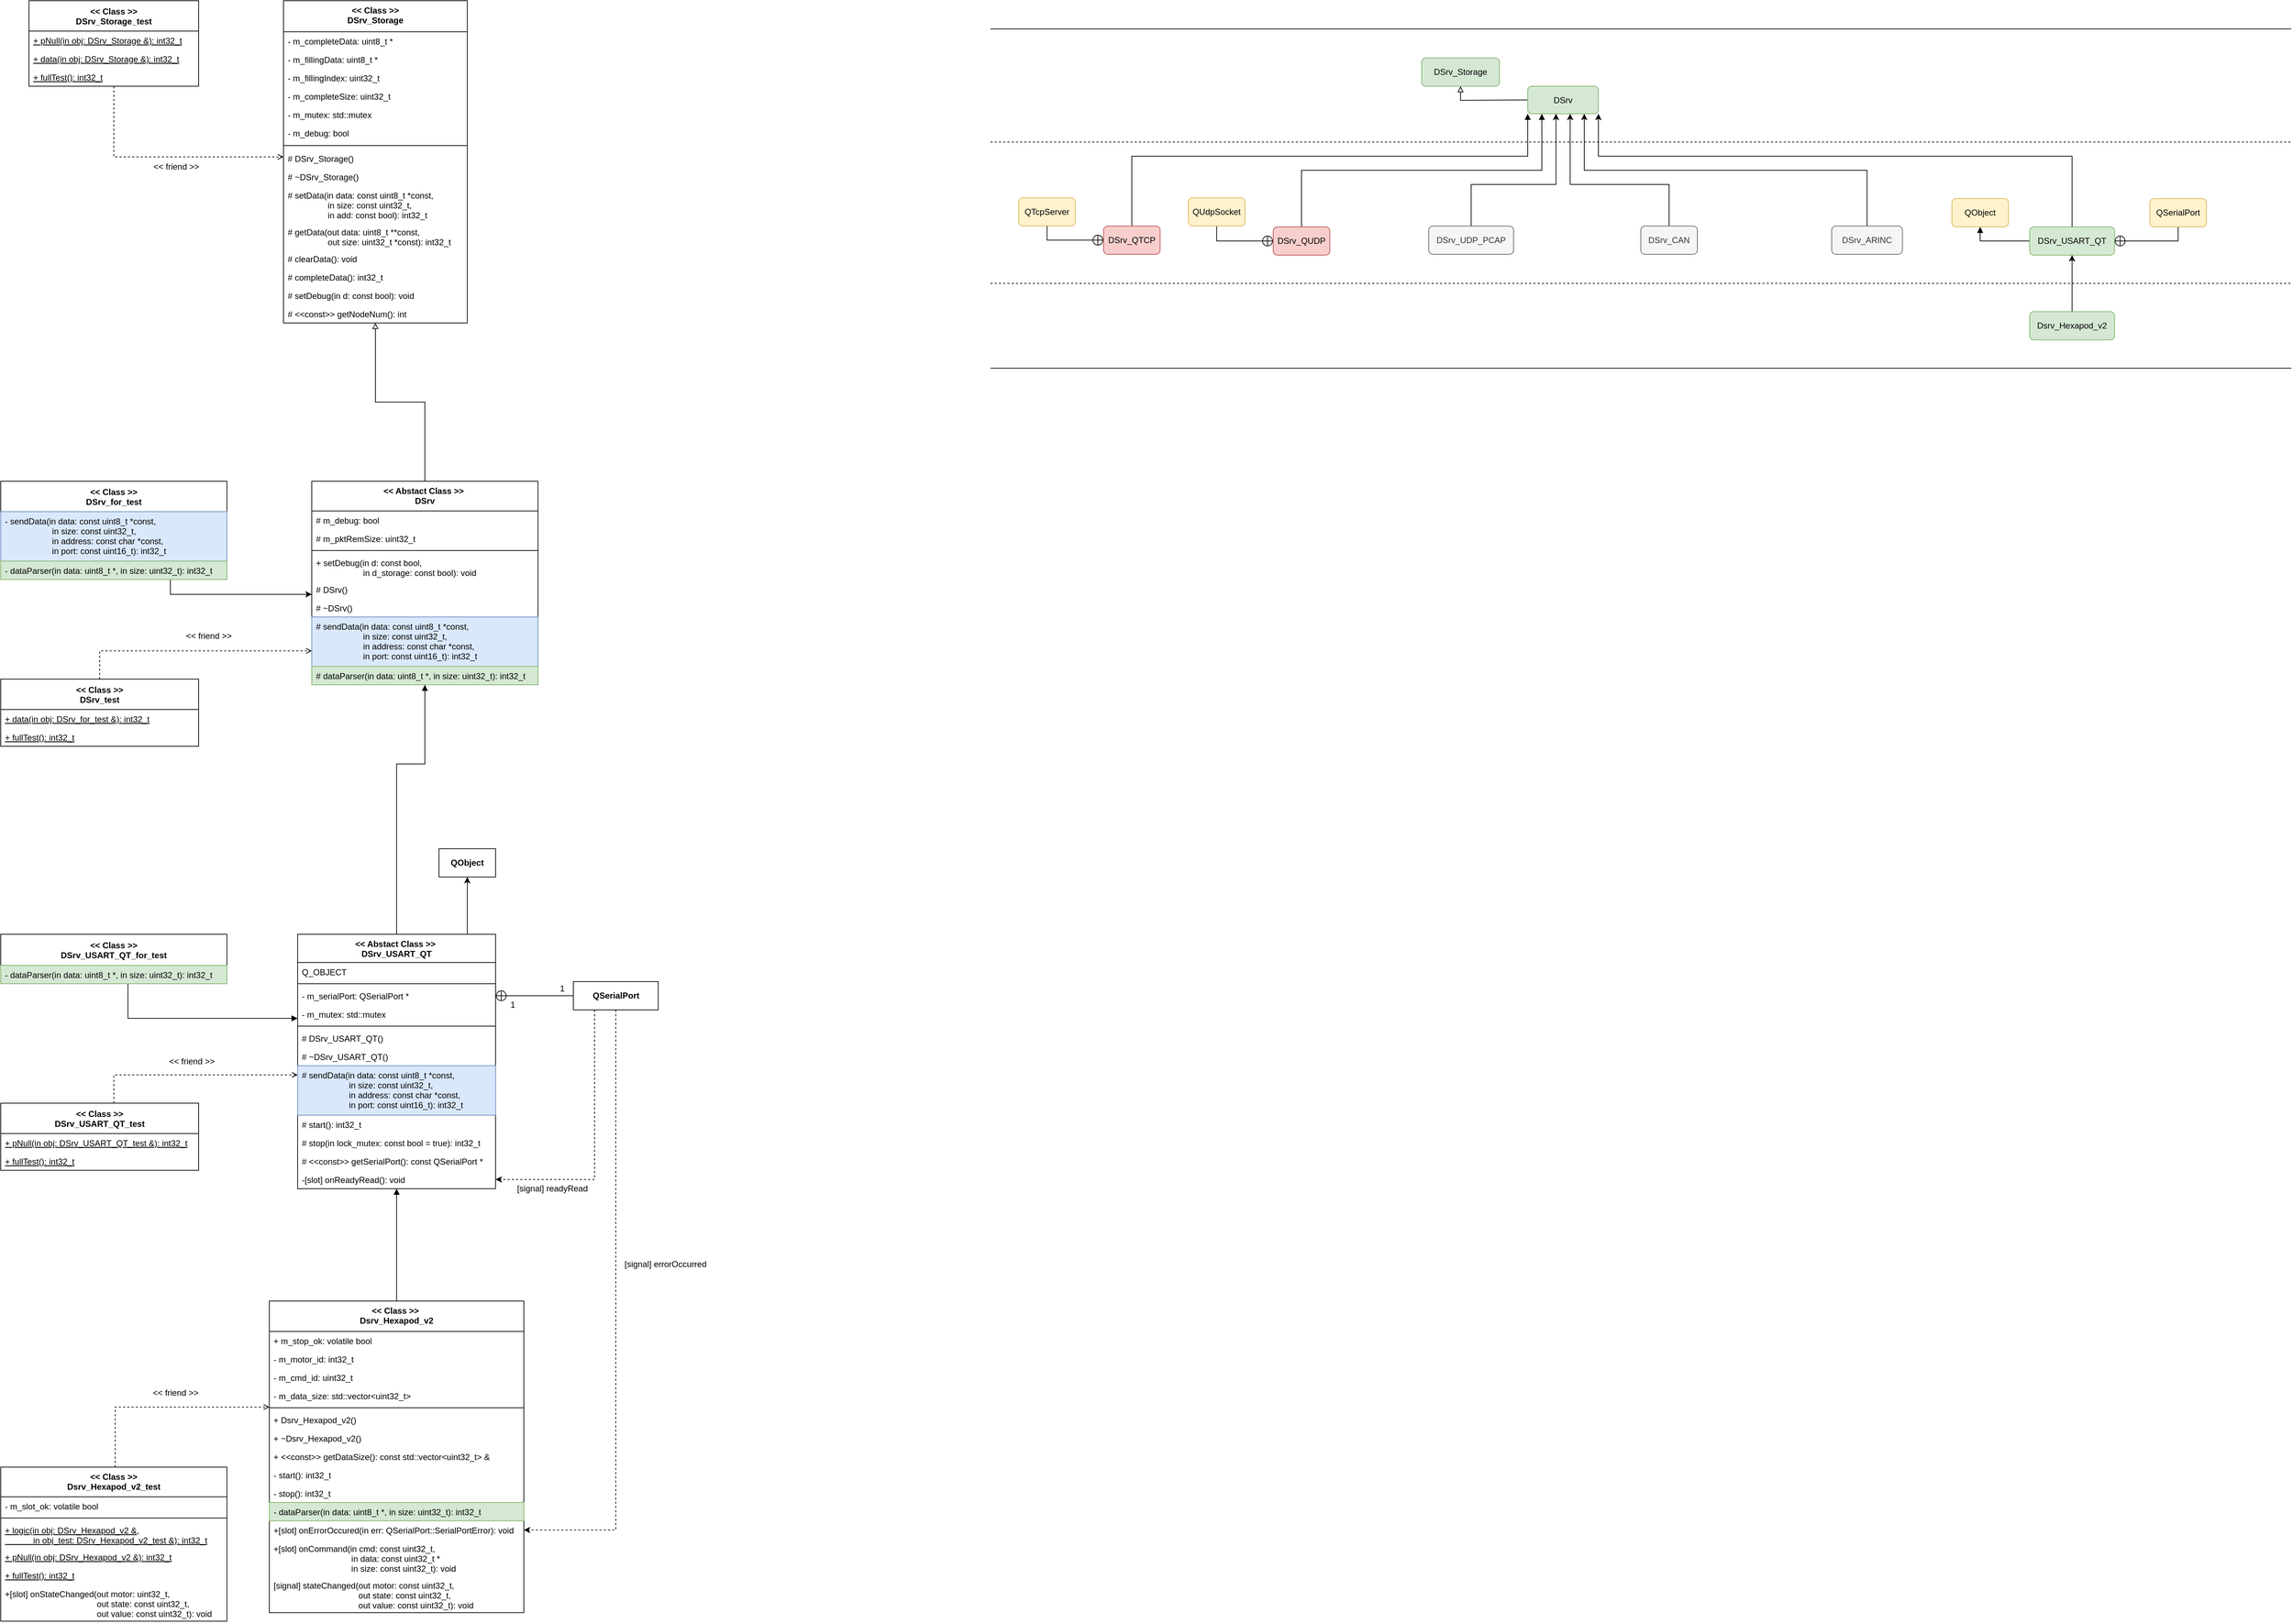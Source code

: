 <mxfile version="12.4.2" type="device" pages="1"><diagram id="C5RBs43oDa-KdzZeNtuy" name="Page-1"><mxGraphModel dx="1422" dy="823" grid="1" gridSize="10" guides="1" tooltips="1" connect="1" arrows="1" fold="1" page="1" pageScale="1" pageWidth="827" pageHeight="1169" math="0" shadow="0"><root><mxCell id="WIyWlLk6GJQsqaUBKTNV-0"/><mxCell id="WIyWlLk6GJQsqaUBKTNV-1" parent="WIyWlLk6GJQsqaUBKTNV-0"/><mxCell id="9mulpmwhjZ5yXZMpMjKx-6" value="&lt;&lt; Class &gt;&gt;&#10;DSrv_Storage" style="swimlane;fontStyle=1;align=center;verticalAlign=top;childLayout=stackLayout;horizontal=1;startSize=44;horizontalStack=0;resizeParent=1;resizeParentMax=0;resizeLast=0;collapsible=1;marginBottom=0;swimlaneFillColor=none;resizeWidth=0;resizeHeight=0;resizable=1;autosize=0;" parent="WIyWlLk6GJQsqaUBKTNV-1" vertex="1"><mxGeometry x="440" y="40" width="260" height="456" as="geometry"><mxRectangle x="450.6" y="40" width="100" height="44" as="alternateBounds"/></mxGeometry></mxCell><mxCell id="9mulpmwhjZ5yXZMpMjKx-11" value="- m_completeData: uint8_t *" style="text;strokeColor=none;fillColor=none;align=left;verticalAlign=top;spacingLeft=4;spacingRight=4;overflow=hidden;rotatable=0;points=[[0,0.5],[1,0.5]];portConstraint=eastwest;" parent="9mulpmwhjZ5yXZMpMjKx-6" vertex="1"><mxGeometry y="44" width="260" height="26" as="geometry"/></mxCell><mxCell id="9mulpmwhjZ5yXZMpMjKx-13" value="- m_fillingData: uint8_t *" style="text;strokeColor=none;fillColor=none;align=left;verticalAlign=top;spacingLeft=4;spacingRight=4;overflow=hidden;rotatable=0;points=[[0,0.5],[1,0.5]];portConstraint=eastwest;" parent="9mulpmwhjZ5yXZMpMjKx-6" vertex="1"><mxGeometry y="70" width="260" height="26" as="geometry"/></mxCell><mxCell id="9mulpmwhjZ5yXZMpMjKx-15" value="- m_fillingIndex: uint32_t" style="text;strokeColor=none;fillColor=none;align=left;verticalAlign=top;spacingLeft=4;spacingRight=4;overflow=hidden;rotatable=0;points=[[0,0.5],[1,0.5]];portConstraint=eastwest;" parent="9mulpmwhjZ5yXZMpMjKx-6" vertex="1"><mxGeometry y="96" width="260" height="26" as="geometry"/></mxCell><mxCell id="9mulpmwhjZ5yXZMpMjKx-14" value="- m_completeSize: uint32_t" style="text;strokeColor=none;fillColor=none;align=left;verticalAlign=top;spacingLeft=4;spacingRight=4;overflow=hidden;rotatable=0;points=[[0,0.5],[1,0.5]];portConstraint=eastwest;" parent="9mulpmwhjZ5yXZMpMjKx-6" vertex="1"><mxGeometry y="122" width="260" height="26" as="geometry"/></mxCell><mxCell id="FW1b_Y1hBO65Kj_sYYjX-6" value="- m_mutex: std::mutex" style="text;strokeColor=none;fillColor=none;align=left;verticalAlign=top;spacingLeft=4;spacingRight=4;overflow=hidden;rotatable=0;points=[[0,0.5],[1,0.5]];portConstraint=eastwest;" parent="9mulpmwhjZ5yXZMpMjKx-6" vertex="1"><mxGeometry y="148" width="260" height="26" as="geometry"/></mxCell><mxCell id="9mulpmwhjZ5yXZMpMjKx-16" value="- m_debug: bool" style="text;strokeColor=none;fillColor=none;align=left;verticalAlign=top;spacingLeft=4;spacingRight=4;overflow=hidden;rotatable=0;points=[[0,0.5],[1,0.5]];portConstraint=eastwest;" parent="9mulpmwhjZ5yXZMpMjKx-6" vertex="1"><mxGeometry y="174" width="260" height="26" as="geometry"/></mxCell><mxCell id="9mulpmwhjZ5yXZMpMjKx-8" value="" style="line;strokeWidth=1;fillColor=none;align=left;verticalAlign=middle;spacingTop=-1;spacingLeft=3;spacingRight=3;rotatable=0;labelPosition=right;points=[];portConstraint=eastwest;" parent="9mulpmwhjZ5yXZMpMjKx-6" vertex="1"><mxGeometry y="200" width="260" height="10" as="geometry"/></mxCell><mxCell id="9mulpmwhjZ5yXZMpMjKx-9" value="# DSrv_Storage()" style="text;strokeColor=none;fillColor=none;align=left;verticalAlign=top;spacingLeft=4;spacingRight=4;overflow=hidden;rotatable=0;points=[[0,0.5],[1,0.5]];portConstraint=eastwest;" parent="9mulpmwhjZ5yXZMpMjKx-6" vertex="1"><mxGeometry y="210" width="260" height="26" as="geometry"/></mxCell><mxCell id="L19-GDyIxOwkNnPZP10F-5" value="# ~DSrv_Storage()" style="text;strokeColor=none;fillColor=none;align=left;verticalAlign=top;spacingLeft=4;spacingRight=4;overflow=hidden;rotatable=0;points=[[0,0.5],[1,0.5]];portConstraint=eastwest;" parent="9mulpmwhjZ5yXZMpMjKx-6" vertex="1"><mxGeometry y="236" width="260" height="26" as="geometry"/></mxCell><mxCell id="L19-GDyIxOwkNnPZP10F-2" value="# setData(in data: const uint8_t *const, &#10;                 in size: const uint32_t, &#10;                 in add: const bool): int32_t" style="text;strokeColor=none;fillColor=none;align=left;verticalAlign=top;spacingLeft=4;spacingRight=4;overflow=hidden;rotatable=0;points=[[0,0.5],[1,0.5]];portConstraint=eastwest;" parent="9mulpmwhjZ5yXZMpMjKx-6" vertex="1"><mxGeometry y="262" width="260" height="52" as="geometry"/></mxCell><mxCell id="L19-GDyIxOwkNnPZP10F-3" value="# getData(out data: uint8_t **const, &#10;                 out size: uint32_t *const): int32_t" style="text;strokeColor=none;fillColor=none;align=left;verticalAlign=top;spacingLeft=4;spacingRight=4;overflow=hidden;rotatable=0;points=[[0,0.5],[1,0.5]];portConstraint=eastwest;" parent="9mulpmwhjZ5yXZMpMjKx-6" vertex="1"><mxGeometry y="314" width="260" height="38" as="geometry"/></mxCell><mxCell id="L19-GDyIxOwkNnPZP10F-6" value="# clearData(): void" style="text;strokeColor=none;fillColor=none;align=left;verticalAlign=top;spacingLeft=4;spacingRight=4;overflow=hidden;rotatable=0;points=[[0,0.5],[1,0.5]];portConstraint=eastwest;" parent="9mulpmwhjZ5yXZMpMjKx-6" vertex="1"><mxGeometry y="352" width="260" height="26" as="geometry"/></mxCell><mxCell id="GIZSucKyo0F5AqeZb2FY-0" value="# completeData(): int32_t" style="text;strokeColor=none;fillColor=none;align=left;verticalAlign=top;spacingLeft=4;spacingRight=4;overflow=hidden;rotatable=0;points=[[0,0.5],[1,0.5]];portConstraint=eastwest;" parent="9mulpmwhjZ5yXZMpMjKx-6" vertex="1"><mxGeometry y="378" width="260" height="26" as="geometry"/></mxCell><mxCell id="L19-GDyIxOwkNnPZP10F-7" value="# setDebug(in d: const bool): void" style="text;strokeColor=none;fillColor=none;align=left;verticalAlign=top;spacingLeft=4;spacingRight=4;overflow=hidden;rotatable=0;points=[[0,0.5],[1,0.5]];portConstraint=eastwest;" parent="9mulpmwhjZ5yXZMpMjKx-6" vertex="1"><mxGeometry y="404" width="260" height="26" as="geometry"/></mxCell><mxCell id="L19-GDyIxOwkNnPZP10F-8" value="# &lt;&lt;const&gt;&gt; getNodeNum(): int" style="text;strokeColor=none;fillColor=none;align=left;verticalAlign=top;spacingLeft=4;spacingRight=4;overflow=hidden;rotatable=0;points=[[0,0.5],[1,0.5]];portConstraint=eastwest;" parent="9mulpmwhjZ5yXZMpMjKx-6" vertex="1"><mxGeometry y="430" width="260" height="26" as="geometry"/></mxCell><mxCell id="c9QaDU2TM3DkXcZH8U-O-0" style="edgeStyle=orthogonalEdgeStyle;rounded=0;orthogonalLoop=1;jettySize=auto;html=1;endArrow=block;endFill=0;" parent="WIyWlLk6GJQsqaUBKTNV-1" source="L19-GDyIxOwkNnPZP10F-19" target="9mulpmwhjZ5yXZMpMjKx-6" edge="1"><mxGeometry relative="1" as="geometry"/></mxCell><mxCell id="L19-GDyIxOwkNnPZP10F-19" value="&lt;&lt; Abstact Class &gt;&gt; &#10;DSrv" style="swimlane;fontStyle=1;align=center;verticalAlign=top;childLayout=stackLayout;horizontal=1;startSize=42;horizontalStack=0;resizeParent=1;resizeParentMax=0;resizeLast=0;collapsible=1;marginBottom=0;" parent="WIyWlLk6GJQsqaUBKTNV-1" vertex="1"><mxGeometry x="480" y="720" width="320" height="288" as="geometry"><mxRectangle x="350" y="720" width="160" height="42" as="alternateBounds"/></mxGeometry></mxCell><mxCell id="L19-GDyIxOwkNnPZP10F-23" value="# m_debug: bool" style="text;strokeColor=none;fillColor=none;align=left;verticalAlign=top;spacingLeft=4;spacingRight=4;overflow=hidden;rotatable=0;points=[[0,0.5],[1,0.5]];portConstraint=eastwest;" parent="L19-GDyIxOwkNnPZP10F-19" vertex="1"><mxGeometry y="42" width="320" height="26" as="geometry"/></mxCell><mxCell id="L19-GDyIxOwkNnPZP10F-20" value="# m_pktRemSize: uint32_t" style="text;strokeColor=none;fillColor=none;align=left;verticalAlign=top;spacingLeft=4;spacingRight=4;overflow=hidden;rotatable=0;points=[[0,0.5],[1,0.5]];portConstraint=eastwest;" parent="L19-GDyIxOwkNnPZP10F-19" vertex="1"><mxGeometry y="68" width="320" height="26" as="geometry"/></mxCell><mxCell id="L19-GDyIxOwkNnPZP10F-21" value="" style="line;strokeWidth=1;fillColor=none;align=left;verticalAlign=middle;spacingTop=-1;spacingLeft=3;spacingRight=3;rotatable=0;labelPosition=right;points=[];portConstraint=eastwest;" parent="L19-GDyIxOwkNnPZP10F-19" vertex="1"><mxGeometry y="94" width="320" height="8" as="geometry"/></mxCell><mxCell id="L19-GDyIxOwkNnPZP10F-36" value="+ setDebug(in d: const bool, &#10;                    in d_storage: const bool): void" style="text;strokeColor=none;fillColor=none;align=left;verticalAlign=top;spacingLeft=4;spacingRight=4;overflow=hidden;rotatable=0;points=[[0,0.5],[1,0.5]];portConstraint=eastwest;fontStyle=0" parent="L19-GDyIxOwkNnPZP10F-19" vertex="1"><mxGeometry y="102" width="320" height="38" as="geometry"/></mxCell><mxCell id="L19-GDyIxOwkNnPZP10F-22" value="# DSrv()" style="text;strokeColor=none;fillColor=none;align=left;verticalAlign=top;spacingLeft=4;spacingRight=4;overflow=hidden;rotatable=0;points=[[0,0.5],[1,0.5]];portConstraint=eastwest;" parent="L19-GDyIxOwkNnPZP10F-19" vertex="1"><mxGeometry y="140" width="320" height="26" as="geometry"/></mxCell><mxCell id="L19-GDyIxOwkNnPZP10F-25" value="# ~DSrv()" style="text;strokeColor=none;fillColor=none;align=left;verticalAlign=top;spacingLeft=4;spacingRight=4;overflow=hidden;rotatable=0;points=[[0,0.5],[1,0.5]];portConstraint=eastwest;" parent="L19-GDyIxOwkNnPZP10F-19" vertex="1"><mxGeometry y="166" width="320" height="26" as="geometry"/></mxCell><mxCell id="L19-GDyIxOwkNnPZP10F-28" value="# sendData(in data: const uint8_t *const, &#10;                    in size: const uint32_t, &#10;                    in address: const char *const, &#10;                    in port: const uint16_t): int32_t" style="text;align=left;verticalAlign=top;spacingLeft=4;spacingRight=4;overflow=hidden;rotatable=0;points=[[0,0.5],[1,0.5]];portConstraint=eastwest;fillColor=#dae8fc;strokeColor=#6c8ebf;" parent="L19-GDyIxOwkNnPZP10F-19" vertex="1"><mxGeometry y="192" width="320" height="70" as="geometry"/></mxCell><mxCell id="L19-GDyIxOwkNnPZP10F-39" value="# dataParser(in data: uint8_t *, in size: uint32_t): int32_t" style="text;strokeColor=#82b366;fillColor=#d5e8d4;align=left;verticalAlign=top;spacingLeft=4;spacingRight=4;overflow=hidden;rotatable=0;points=[[0,0.5],[1,0.5]];portConstraint=eastwest;fontStyle=0" parent="L19-GDyIxOwkNnPZP10F-19" vertex="1"><mxGeometry y="262" width="320" height="26" as="geometry"/></mxCell><mxCell id="Vox3SvV2s3lNWLgM-u3Y-17" style="edgeStyle=orthogonalEdgeStyle;rounded=0;orthogonalLoop=1;jettySize=auto;html=1;entryX=0.5;entryY=1;entryDx=0;entryDy=0;startArrow=none;startFill=0;endArrow=block;endFill=0;" parent="WIyWlLk6GJQsqaUBKTNV-1" source="Vox3SvV2s3lNWLgM-u3Y-0" target="Vox3SvV2s3lNWLgM-u3Y-1" edge="1"><mxGeometry relative="1" as="geometry"><Array as="points"><mxPoint x="2180" y="180"/><mxPoint x="2105" y="181"/></Array></mxGeometry></mxCell><mxCell id="Vox3SvV2s3lNWLgM-u3Y-0" value="&lt;font style=&quot;font-size: 12px&quot;&gt;DSrv&lt;/font&gt;" style="rounded=1;whiteSpace=wrap;html=1;fillColor=#d5e8d4;strokeColor=#82b366;" parent="WIyWlLk6GJQsqaUBKTNV-1" vertex="1"><mxGeometry x="2200" y="161" width="100" height="39" as="geometry"/></mxCell><mxCell id="Vox3SvV2s3lNWLgM-u3Y-1" value="&lt;font style=&quot;font-size: 12px&quot;&gt;DSrv_Storage&lt;/font&gt;" style="rounded=1;whiteSpace=wrap;html=1;fillColor=#d5e8d4;strokeColor=#82b366;" parent="WIyWlLk6GJQsqaUBKTNV-1" vertex="1"><mxGeometry x="2050" y="121" width="110" height="40" as="geometry"/></mxCell><mxCell id="Vox3SvV2s3lNWLgM-u3Y-4" value="QTcpServer" style="rounded=1;whiteSpace=wrap;html=1;fillColor=#fff2cc;strokeColor=#d6b656;" parent="WIyWlLk6GJQsqaUBKTNV-1" vertex="1"><mxGeometry x="1480" y="318.82" width="80" height="40" as="geometry"/></mxCell><mxCell id="Vox3SvV2s3lNWLgM-u3Y-27" style="edgeStyle=orthogonalEdgeStyle;rounded=0;orthogonalLoop=1;jettySize=auto;html=1;entryX=0.5;entryY=1;entryDx=0;entryDy=0;startArrow=circlePlus;startFill=0;endArrow=none;endFill=0;" parent="WIyWlLk6GJQsqaUBKTNV-1" source="Vox3SvV2s3lNWLgM-u3Y-5" target="Vox3SvV2s3lNWLgM-u3Y-4" edge="1"><mxGeometry relative="1" as="geometry"/></mxCell><mxCell id="zAdR9cjUtQgAeqga4Ntg-50" style="edgeStyle=orthogonalEdgeStyle;rounded=0;orthogonalLoop=1;jettySize=auto;html=1;entryX=0;entryY=1;entryDx=0;entryDy=0;endArrow=block;endFill=1;" parent="WIyWlLk6GJQsqaUBKTNV-1" source="Vox3SvV2s3lNWLgM-u3Y-5" target="Vox3SvV2s3lNWLgM-u3Y-0" edge="1"><mxGeometry relative="1" as="geometry"><Array as="points"><mxPoint x="1640" y="260"/><mxPoint x="2200" y="260"/></Array></mxGeometry></mxCell><mxCell id="Vox3SvV2s3lNWLgM-u3Y-5" value="&lt;font style=&quot;font-size: 12px&quot;&gt;DSrv_QTCP&lt;/font&gt;" style="rounded=1;whiteSpace=wrap;html=1;fillColor=#f8cecc;strokeColor=#b85450;" parent="WIyWlLk6GJQsqaUBKTNV-1" vertex="1"><mxGeometry x="1600" y="358.82" width="80" height="40" as="geometry"/></mxCell><mxCell id="Vox3SvV2s3lNWLgM-u3Y-28" style="edgeStyle=orthogonalEdgeStyle;rounded=0;orthogonalLoop=1;jettySize=auto;html=1;entryX=0.5;entryY=1;entryDx=0;entryDy=0;startArrow=circlePlus;startFill=0;endArrow=none;endFill=0;" parent="WIyWlLk6GJQsqaUBKTNV-1" source="Vox3SvV2s3lNWLgM-u3Y-6" target="Vox3SvV2s3lNWLgM-u3Y-7" edge="1"><mxGeometry relative="1" as="geometry"/></mxCell><mxCell id="zAdR9cjUtQgAeqga4Ntg-49" style="edgeStyle=orthogonalEdgeStyle;rounded=0;orthogonalLoop=1;jettySize=auto;html=1;endArrow=block;endFill=1;" parent="WIyWlLk6GJQsqaUBKTNV-1" source="Vox3SvV2s3lNWLgM-u3Y-6" target="Vox3SvV2s3lNWLgM-u3Y-0" edge="1"><mxGeometry relative="1" as="geometry"><Array as="points"><mxPoint x="1880" y="280"/><mxPoint x="2220" y="280"/></Array></mxGeometry></mxCell><mxCell id="Vox3SvV2s3lNWLgM-u3Y-6" value="&lt;font style=&quot;font-size: 12px&quot;&gt;DSrv_QUDP&lt;/font&gt;" style="rounded=1;whiteSpace=wrap;html=1;fillColor=#f8cecc;strokeColor=#b85450;" parent="WIyWlLk6GJQsqaUBKTNV-1" vertex="1"><mxGeometry x="1840" y="360.0" width="80" height="40" as="geometry"/></mxCell><mxCell id="Vox3SvV2s3lNWLgM-u3Y-7" value="QUdpSocket" style="rounded=1;whiteSpace=wrap;html=1;fillColor=#fff2cc;strokeColor=#d6b656;" parent="WIyWlLk6GJQsqaUBKTNV-1" vertex="1"><mxGeometry x="1720" y="318.82" width="80" height="40" as="geometry"/></mxCell><mxCell id="5o2wJwe8l7M_Ym74Jeh3-7" style="edgeStyle=orthogonalEdgeStyle;rounded=0;orthogonalLoop=1;jettySize=auto;html=1;" parent="WIyWlLk6GJQsqaUBKTNV-1" source="Vox3SvV2s3lNWLgM-u3Y-11" target="Vox3SvV2s3lNWLgM-u3Y-0" edge="1"><mxGeometry relative="1" as="geometry"><Array as="points"><mxPoint x="2120" y="300"/><mxPoint x="2240" y="300"/></Array></mxGeometry></mxCell><mxCell id="Vox3SvV2s3lNWLgM-u3Y-11" value="&lt;font style=&quot;font-size: 12px&quot;&gt;DSrv_UDP_PCAP&lt;/font&gt;" style="rounded=1;whiteSpace=wrap;html=1;fillColor=#f5f5f5;strokeColor=#666666;fontColor=#333333;" parent="WIyWlLk6GJQsqaUBKTNV-1" vertex="1"><mxGeometry x="2060" y="358.82" width="120" height="40" as="geometry"/></mxCell><mxCell id="5o2wJwe8l7M_Ym74Jeh3-9" style="edgeStyle=orthogonalEdgeStyle;rounded=0;orthogonalLoop=1;jettySize=auto;html=1;" parent="WIyWlLk6GJQsqaUBKTNV-1" source="Vox3SvV2s3lNWLgM-u3Y-15" target="Vox3SvV2s3lNWLgM-u3Y-0" edge="1"><mxGeometry relative="1" as="geometry"><mxPoint x="2260" y="200" as="targetPoint"/><Array as="points"><mxPoint x="2400" y="300"/><mxPoint x="2260" y="300"/></Array></mxGeometry></mxCell><mxCell id="Vox3SvV2s3lNWLgM-u3Y-15" value="DSrv_CAN" style="rounded=1;whiteSpace=wrap;html=1;fillColor=#f5f5f5;strokeColor=#666666;fontColor=#333333;" parent="WIyWlLk6GJQsqaUBKTNV-1" vertex="1"><mxGeometry x="2360" y="358.82" width="80" height="40" as="geometry"/></mxCell><mxCell id="Vox3SvV2s3lNWLgM-u3Y-19" value="" style="endArrow=none;html=1;rounded=1;dashed=1;" parent="WIyWlLk6GJQsqaUBKTNV-1" edge="1"><mxGeometry width="50" height="50" relative="1" as="geometry"><mxPoint x="1440" y="240" as="sourcePoint"/><mxPoint x="3280" y="240" as="targetPoint"/></mxGeometry></mxCell><mxCell id="Vox3SvV2s3lNWLgM-u3Y-20" value="" style="endArrow=none;html=1;dashed=1;" parent="WIyWlLk6GJQsqaUBKTNV-1" edge="1"><mxGeometry width="50" height="50" relative="1" as="geometry"><mxPoint x="1440" y="440" as="sourcePoint"/><mxPoint x="3280" y="440" as="targetPoint"/></mxGeometry></mxCell><mxCell id="Vox3SvV2s3lNWLgM-u3Y-22" value="" style="endArrow=none;html=1;" parent="WIyWlLk6GJQsqaUBKTNV-1" edge="1"><mxGeometry width="50" height="50" relative="1" as="geometry"><mxPoint x="1440" y="80" as="sourcePoint"/><mxPoint x="3280" y="80" as="targetPoint"/></mxGeometry></mxCell><mxCell id="Vox3SvV2s3lNWLgM-u3Y-24" value="" style="endArrow=none;html=1;" parent="WIyWlLk6GJQsqaUBKTNV-1" edge="1"><mxGeometry width="50" height="50" relative="1" as="geometry"><mxPoint x="1440" y="560" as="sourcePoint"/><mxPoint x="3280" y="560" as="targetPoint"/></mxGeometry></mxCell><mxCell id="5o2wJwe8l7M_Ym74Jeh3-11" style="edgeStyle=orthogonalEdgeStyle;rounded=0;orthogonalLoop=1;jettySize=auto;html=1;" parent="WIyWlLk6GJQsqaUBKTNV-1" source="5o2wJwe8l7M_Ym74Jeh3-0" target="Vox3SvV2s3lNWLgM-u3Y-0" edge="1"><mxGeometry relative="1" as="geometry"><Array as="points"><mxPoint x="2680" y="280"/><mxPoint x="2280" y="280"/></Array></mxGeometry></mxCell><mxCell id="5o2wJwe8l7M_Ym74Jeh3-0" value="DSrv_ARINC" style="rounded=1;whiteSpace=wrap;html=1;fillColor=#f5f5f5;strokeColor=#666666;fontColor=#333333;" parent="WIyWlLk6GJQsqaUBKTNV-1" vertex="1"><mxGeometry x="2630" y="358.82" width="100" height="40" as="geometry"/></mxCell><mxCell id="4Yxq6kSBqdzX0DDA4xMr-5" style="edgeStyle=orthogonalEdgeStyle;rounded=0;orthogonalLoop=1;jettySize=auto;html=1;endArrow=block;endFill=1;" parent="WIyWlLk6GJQsqaUBKTNV-1" source="FW1b_Y1hBO65Kj_sYYjX-0" target="4Yxq6kSBqdzX0DDA4xMr-2" edge="1"><mxGeometry relative="1" as="geometry"><Array as="points"><mxPoint x="2840" y="380"/></Array></mxGeometry></mxCell><mxCell id="FW1b_Y1hBO65Kj_sYYjX-0" value="&lt;span style=&quot;white-space: normal&quot;&gt;&lt;font style=&quot;font-size: 12px&quot;&gt;DSrv_USART_QT&lt;/font&gt;&lt;/span&gt;" style="rounded=1;whiteSpace=wrap;html=1;fillColor=#d5e8d4;strokeColor=#82b366;" parent="WIyWlLk6GJQsqaUBKTNV-1" vertex="1"><mxGeometry x="2910" y="360" width="120" height="40" as="geometry"/></mxCell><mxCell id="FW1b_Y1hBO65Kj_sYYjX-5" style="edgeStyle=orthogonalEdgeStyle;rounded=0;orthogonalLoop=1;jettySize=auto;html=1;exitX=0.5;exitY=0;exitDx=0;exitDy=0;entryX=1;entryY=1;entryDx=0;entryDy=0;" parent="WIyWlLk6GJQsqaUBKTNV-1" source="FW1b_Y1hBO65Kj_sYYjX-0" target="Vox3SvV2s3lNWLgM-u3Y-0" edge="1"><mxGeometry relative="1" as="geometry"><Array as="points"><mxPoint x="2970" y="260"/><mxPoint x="2300" y="260"/></Array><mxPoint x="2300" y="201" as="targetPoint"/></mxGeometry></mxCell><mxCell id="FW1b_Y1hBO65Kj_sYYjX-4" style="edgeStyle=orthogonalEdgeStyle;rounded=0;orthogonalLoop=1;jettySize=auto;html=1;" parent="WIyWlLk6GJQsqaUBKTNV-1" source="FW1b_Y1hBO65Kj_sYYjX-3" target="FW1b_Y1hBO65Kj_sYYjX-0" edge="1"><mxGeometry relative="1" as="geometry"/></mxCell><mxCell id="FW1b_Y1hBO65Kj_sYYjX-3" value="&lt;font style=&quot;font-size: 12px&quot;&gt;Dsrv_Hexapod_v2&lt;/font&gt;" style="rounded=1;whiteSpace=wrap;html=1;fillColor=#d5e8d4;strokeColor=#82b366;" parent="WIyWlLk6GJQsqaUBKTNV-1" vertex="1"><mxGeometry x="2910" y="480" width="120" height="40" as="geometry"/></mxCell><mxCell id="zAdR9cjUtQgAeqga4Ntg-42" style="edgeStyle=orthogonalEdgeStyle;rounded=0;orthogonalLoop=1;jettySize=auto;html=1;endArrow=open;endFill=0;dashed=1;" parent="WIyWlLk6GJQsqaUBKTNV-1" source="FW1b_Y1hBO65Kj_sYYjX-12" target="9mulpmwhjZ5yXZMpMjKx-6" edge="1"><mxGeometry relative="1" as="geometry"><Array as="points"><mxPoint x="200" y="261"/></Array></mxGeometry></mxCell><mxCell id="zAdR9cjUtQgAeqga4Ntg-44" value="&amp;lt;&amp;lt; friend &amp;gt;&amp;gt;" style="text;html=1;align=center;verticalAlign=middle;resizable=0;points=[];;labelBackgroundColor=#ffffff;" parent="zAdR9cjUtQgAeqga4Ntg-42" vertex="1" connectable="0"><mxGeometry x="0.003" y="2" relative="1" as="geometry"><mxPoint x="17" y="16" as="offset"/></mxGeometry></mxCell><mxCell id="FW1b_Y1hBO65Kj_sYYjX-12" value="&lt;&lt; Class &gt;&gt;&#10;DSrv_Storage_test" style="swimlane;fontStyle=1;childLayout=stackLayout;horizontal=1;startSize=43;fillColor=none;horizontalStack=0;resizeParent=1;resizeParentMax=0;resizeLast=0;collapsible=1;marginBottom=0;" parent="WIyWlLk6GJQsqaUBKTNV-1" vertex="1"><mxGeometry x="80" y="40" width="240" height="121" as="geometry"/></mxCell><mxCell id="FW1b_Y1hBO65Kj_sYYjX-13" value="+ pNull(in obj: DSrv_Storage &amp;): int32_t" style="text;strokeColor=none;fillColor=none;align=left;verticalAlign=top;spacingLeft=4;spacingRight=4;overflow=hidden;rotatable=0;points=[[0,0.5],[1,0.5]];portConstraint=eastwest;fontStyle=4" parent="FW1b_Y1hBO65Kj_sYYjX-12" vertex="1"><mxGeometry y="43" width="240" height="26" as="geometry"/></mxCell><mxCell id="FW1b_Y1hBO65Kj_sYYjX-15" value="+ data(in obj: DSrv_Storage &amp;): int32_t" style="text;strokeColor=none;fillColor=none;align=left;verticalAlign=top;spacingLeft=4;spacingRight=4;overflow=hidden;rotatable=0;points=[[0,0.5],[1,0.5]];portConstraint=eastwest;fontStyle=4" parent="FW1b_Y1hBO65Kj_sYYjX-12" vertex="1"><mxGeometry y="69" width="240" height="26" as="geometry"/></mxCell><mxCell id="FW1b_Y1hBO65Kj_sYYjX-16" value="+ fullTest(): int32_t" style="text;strokeColor=none;fillColor=none;align=left;verticalAlign=top;spacingLeft=4;spacingRight=4;overflow=hidden;rotatable=0;points=[[0,0.5],[1,0.5]];portConstraint=eastwest;fontStyle=4" parent="FW1b_Y1hBO65Kj_sYYjX-12" vertex="1"><mxGeometry y="95" width="240" height="26" as="geometry"/></mxCell><mxCell id="zAdR9cjUtQgAeqga4Ntg-45" style="edgeStyle=orthogonalEdgeStyle;rounded=0;orthogonalLoop=1;jettySize=auto;html=1;dashed=1;endArrow=open;endFill=0;" parent="WIyWlLk6GJQsqaUBKTNV-1" source="zAdR9cjUtQgAeqga4Ntg-0" target="L19-GDyIxOwkNnPZP10F-19" edge="1"><mxGeometry relative="1" as="geometry"><Array as="points"><mxPoint x="180" y="960"/></Array></mxGeometry></mxCell><mxCell id="zAdR9cjUtQgAeqga4Ntg-46" value="&amp;lt;&amp;lt; friend &amp;gt;&amp;gt;" style="text;html=1;align=center;verticalAlign=middle;resizable=0;points=[];;labelBackgroundColor=#ffffff;" parent="zAdR9cjUtQgAeqga4Ntg-45" vertex="1" connectable="0"><mxGeometry x="0.557" y="-31" relative="1" as="geometry"><mxPoint x="-71" y="-52" as="offset"/></mxGeometry></mxCell><mxCell id="zAdR9cjUtQgAeqga4Ntg-0" value="&lt;&lt; Class &gt;&gt;&#10;DSrv_test" style="swimlane;fontStyle=1;childLayout=stackLayout;horizontal=1;startSize=43;fillColor=none;horizontalStack=0;resizeParent=1;resizeParentMax=0;resizeLast=0;collapsible=1;marginBottom=0;" parent="WIyWlLk6GJQsqaUBKTNV-1" vertex="1"><mxGeometry x="40" y="1000" width="280" height="95" as="geometry"/></mxCell><mxCell id="zAdR9cjUtQgAeqga4Ntg-2" value="+ data(in obj: DSrv_for_test &amp;): int32_t" style="text;strokeColor=none;fillColor=none;align=left;verticalAlign=top;spacingLeft=4;spacingRight=4;overflow=hidden;rotatable=0;points=[[0,0.5],[1,0.5]];portConstraint=eastwest;fontStyle=4" parent="zAdR9cjUtQgAeqga4Ntg-0" vertex="1"><mxGeometry y="43" width="280" height="26" as="geometry"/></mxCell><mxCell id="zAdR9cjUtQgAeqga4Ntg-11" value="+ fullTest(): int32_t" style="text;strokeColor=none;fillColor=none;align=left;verticalAlign=top;spacingLeft=4;spacingRight=4;overflow=hidden;rotatable=0;points=[[0,0.5],[1,0.5]];portConstraint=eastwest;fontStyle=4" parent="zAdR9cjUtQgAeqga4Ntg-0" vertex="1"><mxGeometry y="69" width="280" height="26" as="geometry"/></mxCell><mxCell id="zAdR9cjUtQgAeqga4Ntg-10" style="edgeStyle=orthogonalEdgeStyle;rounded=0;orthogonalLoop=1;jettySize=auto;html=1;" parent="WIyWlLk6GJQsqaUBKTNV-1" source="zAdR9cjUtQgAeqga4Ntg-4" target="L19-GDyIxOwkNnPZP10F-19" edge="1"><mxGeometry relative="1" as="geometry"><Array as="points"><mxPoint x="280" y="880"/></Array></mxGeometry></mxCell><mxCell id="zAdR9cjUtQgAeqga4Ntg-4" value="&lt;&lt; Class &gt;&gt;&#10;DSrv_for_test" style="swimlane;fontStyle=1;childLayout=stackLayout;horizontal=1;startSize=43;fillColor=none;horizontalStack=0;resizeParent=1;resizeParentMax=0;resizeLast=0;collapsible=1;marginBottom=0;" parent="WIyWlLk6GJQsqaUBKTNV-1" vertex="1"><mxGeometry x="40" y="720" width="320" height="139" as="geometry"/></mxCell><mxCell id="DIBn-1Jvo2MCTEv4zElz-1" value="- sendData(in data: const uint8_t *const, &#10;                    in size: const uint32_t, &#10;                    in address: const char *const, &#10;                    in port: const uint16_t): int32_t" style="text;align=left;verticalAlign=top;spacingLeft=4;spacingRight=4;overflow=hidden;rotatable=0;points=[[0,0.5],[1,0.5]];portConstraint=eastwest;fillColor=#dae8fc;strokeColor=#6c8ebf;" parent="zAdR9cjUtQgAeqga4Ntg-4" vertex="1"><mxGeometry y="43" width="320" height="70" as="geometry"/></mxCell><mxCell id="zAdR9cjUtQgAeqga4Ntg-9" value="- dataParser(in data: uint8_t *, in size: uint32_t): int32_t" style="text;strokeColor=#82b366;fillColor=#d5e8d4;align=left;verticalAlign=top;spacingLeft=4;spacingRight=4;overflow=hidden;rotatable=0;points=[[0,0.5],[1,0.5]];portConstraint=eastwest;fontStyle=0" parent="zAdR9cjUtQgAeqga4Ntg-4" vertex="1"><mxGeometry y="113" width="320" height="26" as="geometry"/></mxCell><mxCell id="Jdk63u865MxMQaHMMKlv-14" style="edgeStyle=orthogonalEdgeStyle;rounded=0;orthogonalLoop=1;jettySize=auto;html=1;" parent="WIyWlLk6GJQsqaUBKTNV-1" edge="1"><mxGeometry relative="1" as="geometry"><Array as="points"><mxPoint x="380" y="2170"/></Array><mxPoint x="480" y="2170" as="sourcePoint"/></mxGeometry></mxCell><mxCell id="4Yxq6kSBqdzX0DDA4xMr-1" style="edgeStyle=orthogonalEdgeStyle;rounded=0;orthogonalLoop=1;jettySize=auto;html=1;endArrow=circlePlus;endFill=0;" parent="WIyWlLk6GJQsqaUBKTNV-1" source="4Yxq6kSBqdzX0DDA4xMr-0" target="FW1b_Y1hBO65Kj_sYYjX-0" edge="1"><mxGeometry relative="1" as="geometry"><Array as="points"><mxPoint x="3120" y="380"/></Array></mxGeometry></mxCell><mxCell id="4Yxq6kSBqdzX0DDA4xMr-0" value="QSerialPort" style="rounded=1;whiteSpace=wrap;html=1;fillColor=#fff2cc;strokeColor=#d6b656;" parent="WIyWlLk6GJQsqaUBKTNV-1" vertex="1"><mxGeometry x="3080" y="320" width="80" height="40" as="geometry"/></mxCell><mxCell id="4Yxq6kSBqdzX0DDA4xMr-2" value="&lt;font style=&quot;font-size: 12px&quot;&gt;QObject&lt;/font&gt;" style="rounded=1;whiteSpace=wrap;html=1;fillColor=#fff2cc;strokeColor=#d6b656;" parent="WIyWlLk6GJQsqaUBKTNV-1" vertex="1"><mxGeometry x="2800" y="320" width="80" height="40" as="geometry"/></mxCell><mxCell id="4Yxq6kSBqdzX0DDA4xMr-33" style="edgeStyle=orthogonalEdgeStyle;rounded=0;orthogonalLoop=1;jettySize=auto;html=1;endArrow=block;endFill=1;" parent="WIyWlLk6GJQsqaUBKTNV-1" source="4Yxq6kSBqdzX0DDA4xMr-6" target="4Yxq6kSBqdzX0DDA4xMr-10" edge="1"><mxGeometry relative="1" as="geometry"><Array as="points"><mxPoint x="220" y="1480"/></Array></mxGeometry></mxCell><mxCell id="4Yxq6kSBqdzX0DDA4xMr-6" value="&lt;&lt; Class &gt;&gt;&#10;DSrv_USART_QT_for_test" style="swimlane;fontStyle=1;childLayout=stackLayout;horizontal=1;startSize=44;fillColor=none;horizontalStack=0;resizeParent=1;resizeParentMax=0;resizeLast=0;collapsible=1;marginBottom=0;" parent="WIyWlLk6GJQsqaUBKTNV-1" vertex="1"><mxGeometry x="40" y="1361" width="320" height="70" as="geometry"/></mxCell><mxCell id="4Yxq6kSBqdzX0DDA4xMr-22" value="- dataParser(in data: uint8_t *, in size: uint32_t): int32_t" style="text;strokeColor=#82b366;fillColor=#d5e8d4;align=left;verticalAlign=top;spacingLeft=4;spacingRight=4;overflow=hidden;rotatable=0;points=[[0,0.5],[1,0.5]];portConstraint=eastwest;fontStyle=0" parent="4Yxq6kSBqdzX0DDA4xMr-6" vertex="1"><mxGeometry y="44" width="320" height="26" as="geometry"/></mxCell><mxCell id="kRF2UHWwZBoRoHdVJQvq-1" style="edgeStyle=orthogonalEdgeStyle;rounded=0;orthogonalLoop=1;jettySize=auto;html=1;" parent="WIyWlLk6GJQsqaUBKTNV-1" source="4Yxq6kSBqdzX0DDA4xMr-10" target="kRF2UHWwZBoRoHdVJQvq-0" edge="1"><mxGeometry relative="1" as="geometry"><Array as="points"><mxPoint x="700" y="1340"/><mxPoint x="700" y="1340"/></Array></mxGeometry></mxCell><mxCell id="wCLsUy1jTlqJ2wFwJypp-2" style="edgeStyle=orthogonalEdgeStyle;rounded=0;orthogonalLoop=1;jettySize=auto;html=1;endArrow=block;endFill=1;" parent="WIyWlLk6GJQsqaUBKTNV-1" source="4Yxq6kSBqdzX0DDA4xMr-10" target="L19-GDyIxOwkNnPZP10F-19" edge="1"><mxGeometry relative="1" as="geometry"><Array as="points"><mxPoint x="600" y="1120"/><mxPoint x="640" y="1120"/></Array></mxGeometry></mxCell><mxCell id="4Yxq6kSBqdzX0DDA4xMr-10" value="&lt;&lt; Abstact Class &gt;&gt; &#10;DSrv_USART_QT" style="swimlane;fontStyle=1;align=center;verticalAlign=top;childLayout=stackLayout;horizontal=1;startSize=40;horizontalStack=0;resizeParent=1;resizeParentMax=0;resizeLast=0;collapsible=1;marginBottom=0;" parent="WIyWlLk6GJQsqaUBKTNV-1" vertex="1"><mxGeometry x="460" y="1361" width="280" height="360" as="geometry"/></mxCell><mxCell id="4Yxq6kSBqdzX0DDA4xMr-20" value="Q_OBJECT" style="text;strokeColor=none;fillColor=none;align=left;verticalAlign=top;spacingLeft=4;spacingRight=4;overflow=hidden;rotatable=0;points=[[0,0.5],[1,0.5]];portConstraint=eastwest;" parent="4Yxq6kSBqdzX0DDA4xMr-10" vertex="1"><mxGeometry y="40" width="280" height="26" as="geometry"/></mxCell><mxCell id="8bZRCbjTQZV75WzfmDs_-0" value="" style="line;strokeWidth=1;fillColor=none;align=left;verticalAlign=middle;spacingTop=-1;spacingLeft=3;spacingRight=3;rotatable=0;labelPosition=right;points=[];portConstraint=eastwest;" parent="4Yxq6kSBqdzX0DDA4xMr-10" vertex="1"><mxGeometry y="66" width="280" height="8" as="geometry"/></mxCell><mxCell id="8bZRCbjTQZV75WzfmDs_-1" value="- m_serialPort: QSerialPort *" style="text;strokeColor=none;fillColor=none;align=left;verticalAlign=top;spacingLeft=4;spacingRight=4;overflow=hidden;rotatable=0;points=[[0,0.5],[1,0.5]];portConstraint=eastwest;" parent="4Yxq6kSBqdzX0DDA4xMr-10" vertex="1"><mxGeometry y="74" width="280" height="26" as="geometry"/></mxCell><mxCell id="4Yxq6kSBqdzX0DDA4xMr-21" value="- m_mutex: std::mutex" style="text;strokeColor=none;fillColor=none;align=left;verticalAlign=top;spacingLeft=4;spacingRight=4;overflow=hidden;rotatable=0;points=[[0,0.5],[1,0.5]];portConstraint=eastwest;" parent="4Yxq6kSBqdzX0DDA4xMr-10" vertex="1"><mxGeometry y="100" width="280" height="26" as="geometry"/></mxCell><mxCell id="4Yxq6kSBqdzX0DDA4xMr-12" value="" style="line;strokeWidth=1;fillColor=none;align=left;verticalAlign=middle;spacingTop=-1;spacingLeft=3;spacingRight=3;rotatable=0;labelPosition=right;points=[];portConstraint=eastwest;" parent="4Yxq6kSBqdzX0DDA4xMr-10" vertex="1"><mxGeometry y="126" width="280" height="8" as="geometry"/></mxCell><mxCell id="4Yxq6kSBqdzX0DDA4xMr-14" value="# DSrv_USART_QT()" style="text;strokeColor=none;fillColor=none;align=left;verticalAlign=top;spacingLeft=4;spacingRight=4;overflow=hidden;rotatable=0;points=[[0,0.5],[1,0.5]];portConstraint=eastwest;" parent="4Yxq6kSBqdzX0DDA4xMr-10" vertex="1"><mxGeometry y="134" width="280" height="26" as="geometry"/></mxCell><mxCell id="4Yxq6kSBqdzX0DDA4xMr-15" value="# ~DSrv_USART_QT()" style="text;strokeColor=none;fillColor=none;align=left;verticalAlign=top;spacingLeft=4;spacingRight=4;overflow=hidden;rotatable=0;points=[[0,0.5],[1,0.5]];portConstraint=eastwest;" parent="4Yxq6kSBqdzX0DDA4xMr-10" vertex="1"><mxGeometry y="160" width="280" height="26" as="geometry"/></mxCell><mxCell id="4Yxq6kSBqdzX0DDA4xMr-18" value="# sendData(in data: const uint8_t *const, &#10;                    in size: const uint32_t, &#10;                    in address: const char *const, &#10;                    in port: const uint16_t): int32_t" style="text;align=left;verticalAlign=top;spacingLeft=4;spacingRight=4;overflow=hidden;rotatable=0;points=[[0,0.5],[1,0.5]];portConstraint=eastwest;fillColor=#dae8fc;strokeColor=#6c8ebf;" parent="4Yxq6kSBqdzX0DDA4xMr-10" vertex="1"><mxGeometry y="186" width="280" height="70" as="geometry"/></mxCell><mxCell id="4Yxq6kSBqdzX0DDA4xMr-16" value="# start(): int32_t" style="text;strokeColor=none;fillColor=none;align=left;verticalAlign=top;spacingLeft=4;spacingRight=4;overflow=hidden;rotatable=0;points=[[0,0.5],[1,0.5]];portConstraint=eastwest;" parent="4Yxq6kSBqdzX0DDA4xMr-10" vertex="1"><mxGeometry y="256" width="280" height="26" as="geometry"/></mxCell><mxCell id="4Yxq6kSBqdzX0DDA4xMr-17" value="# stop(in lock_mutex: const bool = true): int32_t" style="text;strokeColor=none;fillColor=none;align=left;verticalAlign=top;spacingLeft=4;spacingRight=4;overflow=hidden;rotatable=0;points=[[0,0.5],[1,0.5]];portConstraint=eastwest;" parent="4Yxq6kSBqdzX0DDA4xMr-10" vertex="1"><mxGeometry y="282" width="280" height="26" as="geometry"/></mxCell><mxCell id="iurECM2uuT85mIHWanY3-0" value="# &lt;&lt;const&gt;&gt; getSerialPort(): const QSerialPort *" style="text;strokeColor=none;fillColor=none;align=left;verticalAlign=top;spacingLeft=4;spacingRight=4;overflow=hidden;rotatable=0;points=[[0,0.5],[1,0.5]];portConstraint=eastwest;" parent="4Yxq6kSBqdzX0DDA4xMr-10" vertex="1"><mxGeometry y="308" width="280" height="26" as="geometry"/></mxCell><mxCell id="4Yxq6kSBqdzX0DDA4xMr-19" value="-[slot] onReadyRead(): void" style="text;strokeColor=none;fillColor=none;align=left;verticalAlign=top;spacingLeft=4;spacingRight=4;overflow=hidden;rotatable=0;points=[[0,0.5],[1,0.5]];portConstraint=eastwest;" parent="4Yxq6kSBqdzX0DDA4xMr-10" vertex="1"><mxGeometry y="334" width="280" height="26" as="geometry"/></mxCell><mxCell id="4Yxq6kSBqdzX0DDA4xMr-24" style="edgeStyle=orthogonalEdgeStyle;rounded=0;orthogonalLoop=1;jettySize=auto;html=1;endArrow=circlePlus;endFill=0;" parent="WIyWlLk6GJQsqaUBKTNV-1" source="4Yxq6kSBqdzX0DDA4xMr-23" target="8bZRCbjTQZV75WzfmDs_-1" edge="1"><mxGeometry relative="1" as="geometry"><Array as="points"/><mxPoint x="800" y="1470" as="targetPoint"/></mxGeometry></mxCell><mxCell id="4Yxq6kSBqdzX0DDA4xMr-25" value="1" style="text;html=1;align=center;verticalAlign=middle;resizable=0;points=[];;labelBackgroundColor=#ffffff;" parent="4Yxq6kSBqdzX0DDA4xMr-24" vertex="1" connectable="0"><mxGeometry x="-0.787" y="-3" relative="1" as="geometry"><mxPoint x="-5" y="-7.33" as="offset"/></mxGeometry></mxCell><mxCell id="4Yxq6kSBqdzX0DDA4xMr-26" value="1" style="text;html=1;align=center;verticalAlign=middle;resizable=0;points=[];;labelBackgroundColor=#ffffff;" parent="4Yxq6kSBqdzX0DDA4xMr-24" vertex="1" connectable="0"><mxGeometry x="0.135" y="-17" relative="1" as="geometry"><mxPoint x="-24" y="30" as="offset"/></mxGeometry></mxCell><mxCell id="td46M3zM72s7zTQ0-BU4-63" style="edgeStyle=orthogonalEdgeStyle;rounded=0;orthogonalLoop=1;jettySize=auto;html=1;dashed=1;startArrow=none;startFill=0;endArrow=classic;endFill=1;" parent="WIyWlLk6GJQsqaUBKTNV-1" source="4Yxq6kSBqdzX0DDA4xMr-23" target="l592k8WXVPXQVxu5sW6E-14" edge="1"><mxGeometry relative="1" as="geometry"/></mxCell><mxCell id="kRF2UHWwZBoRoHdVJQvq-2" value="[signal]&amp;nbsp;errorOccurred" style="text;html=1;align=center;verticalAlign=middle;resizable=0;points=[];;labelBackgroundColor=#ffffff;" parent="td46M3zM72s7zTQ0-BU4-63" vertex="1" connectable="0"><mxGeometry x="-0.835" y="-1" relative="1" as="geometry"><mxPoint x="71" y="288" as="offset"/></mxGeometry></mxCell><mxCell id="iurECM2uuT85mIHWanY3-1" style="edgeStyle=orthogonalEdgeStyle;rounded=0;orthogonalLoop=1;jettySize=auto;html=1;exitX=0.25;exitY=1;exitDx=0;exitDy=0;dashed=1;" parent="WIyWlLk6GJQsqaUBKTNV-1" source="4Yxq6kSBqdzX0DDA4xMr-23" target="4Yxq6kSBqdzX0DDA4xMr-19" edge="1"><mxGeometry relative="1" as="geometry"/></mxCell><mxCell id="iurECM2uuT85mIHWanY3-2" value="[signal]&amp;nbsp;readyRead" style="text;html=1;align=center;verticalAlign=middle;resizable=0;points=[];;labelBackgroundColor=#ffffff;" parent="iurECM2uuT85mIHWanY3-1" vertex="1" connectable="0"><mxGeometry x="0.258" y="-60" relative="1" as="geometry"><mxPoint y="14" as="offset"/></mxGeometry></mxCell><mxCell id="4Yxq6kSBqdzX0DDA4xMr-23" value="&lt;font style=&quot;font-size: 12px&quot;&gt;&lt;b&gt;QSerialPort&lt;/b&gt;&lt;/font&gt;" style="html=1;" parent="WIyWlLk6GJQsqaUBKTNV-1" vertex="1"><mxGeometry x="850" y="1428" width="120" height="40" as="geometry"/></mxCell><mxCell id="4Yxq6kSBqdzX0DDA4xMr-34" style="edgeStyle=orthogonalEdgeStyle;rounded=0;orthogonalLoop=1;jettySize=auto;html=1;endArrow=open;endFill=0;dashed=1;" parent="WIyWlLk6GJQsqaUBKTNV-1" source="4Yxq6kSBqdzX0DDA4xMr-28" target="4Yxq6kSBqdzX0DDA4xMr-10" edge="1"><mxGeometry relative="1" as="geometry"><Array as="points"><mxPoint x="200" y="1560"/></Array></mxGeometry></mxCell><mxCell id="4Yxq6kSBqdzX0DDA4xMr-35" value="&amp;lt;&amp;lt; friend &amp;gt;&amp;gt;" style="text;html=1;align=center;verticalAlign=middle;resizable=0;points=[];;labelBackgroundColor=#ffffff;" parent="4Yxq6kSBqdzX0DDA4xMr-34" vertex="1" connectable="0"><mxGeometry x="-0.113" y="1" relative="1" as="geometry"><mxPoint x="17" y="-18" as="offset"/></mxGeometry></mxCell><mxCell id="4Yxq6kSBqdzX0DDA4xMr-28" value="&lt;&lt; Class &gt;&gt;&#10;DSrv_USART_QT_test" style="swimlane;fontStyle=1;childLayout=stackLayout;horizontal=1;startSize=43;fillColor=none;horizontalStack=0;resizeParent=1;resizeParentMax=0;resizeLast=0;collapsible=1;marginBottom=0;" parent="WIyWlLk6GJQsqaUBKTNV-1" vertex="1"><mxGeometry x="40" y="1600" width="280" height="95" as="geometry"/></mxCell><mxCell id="4Yxq6kSBqdzX0DDA4xMr-30" value="+ pNull(in obj: DSrv_USART_QT_test &amp;): int32_t" style="text;strokeColor=none;fillColor=none;align=left;verticalAlign=top;spacingLeft=4;spacingRight=4;overflow=hidden;rotatable=0;points=[[0,0.5],[1,0.5]];portConstraint=eastwest;fontStyle=4" parent="4Yxq6kSBqdzX0DDA4xMr-28" vertex="1"><mxGeometry y="43" width="280" height="26" as="geometry"/></mxCell><mxCell id="4Yxq6kSBqdzX0DDA4xMr-32" value="+ fullTest(): int32_t" style="text;strokeColor=none;fillColor=none;align=left;verticalAlign=top;spacingLeft=4;spacingRight=4;overflow=hidden;rotatable=0;points=[[0,0.5],[1,0.5]];portConstraint=eastwest;fontStyle=4" parent="4Yxq6kSBqdzX0DDA4xMr-28" vertex="1"><mxGeometry y="69" width="280" height="26" as="geometry"/></mxCell><mxCell id="4Yxq6kSBqdzX0DDA4xMr-41" style="edgeStyle=orthogonalEdgeStyle;rounded=0;orthogonalLoop=1;jettySize=auto;html=1;endArrow=block;endFill=1;" parent="WIyWlLk6GJQsqaUBKTNV-1" source="l592k8WXVPXQVxu5sW6E-6" target="4Yxq6kSBqdzX0DDA4xMr-10" edge="1"><mxGeometry relative="1" as="geometry"><Array as="points"><mxPoint x="600" y="1820"/><mxPoint x="600" y="1820"/></Array><mxPoint x="600" y="1880" as="sourcePoint"/></mxGeometry></mxCell><mxCell id="4Yxq6kSBqdzX0DDA4xMr-47" style="edgeStyle=orthogonalEdgeStyle;rounded=0;orthogonalLoop=1;jettySize=auto;html=1;endArrow=open;endFill=0;dashed=1;" parent="WIyWlLk6GJQsqaUBKTNV-1" source="l592k8WXVPXQVxu5sW6E-0" target="l592k8WXVPXQVxu5sW6E-6" edge="1"><mxGeometry relative="1" as="geometry"><Array as="points"><mxPoint x="202" y="2030"/></Array><mxPoint x="202" y="2000" as="sourcePoint"/><mxPoint x="420" y="1940" as="targetPoint"/></mxGeometry></mxCell><mxCell id="4Yxq6kSBqdzX0DDA4xMr-48" value="&amp;lt;&amp;lt; friend &amp;gt;&amp;gt;" style="text;html=1;align=center;verticalAlign=middle;resizable=0;points=[];;labelBackgroundColor=#ffffff;" parent="4Yxq6kSBqdzX0DDA4xMr-47" vertex="1" connectable="0"><mxGeometry x="-0.093" y="4" relative="1" as="geometry"><mxPoint x="32" y="-16" as="offset"/></mxGeometry></mxCell><mxCell id="l592k8WXVPXQVxu5sW6E-0" value="&lt;&lt; Class &gt;&gt;&#10;Dsrv_Hexapod_v2_test" style="swimlane;fontStyle=1;align=center;verticalAlign=top;childLayout=stackLayout;horizontal=1;startSize=42;horizontalStack=0;resizeParent=1;resizeParentMax=0;resizeLast=0;collapsible=1;marginBottom=0;" parent="WIyWlLk6GJQsqaUBKTNV-1" vertex="1"><mxGeometry x="40" y="2115" width="320" height="218" as="geometry"/></mxCell><mxCell id="l592k8WXVPXQVxu5sW6E-1" value="- m_slot_ok: volatile bool" style="text;strokeColor=none;fillColor=none;align=left;verticalAlign=top;spacingLeft=4;spacingRight=4;overflow=hidden;rotatable=0;points=[[0,0.5],[1,0.5]];portConstraint=eastwest;" parent="l592k8WXVPXQVxu5sW6E-0" vertex="1"><mxGeometry y="42" width="320" height="26" as="geometry"/></mxCell><mxCell id="l592k8WXVPXQVxu5sW6E-2" value="" style="line;strokeWidth=1;fillColor=none;align=left;verticalAlign=middle;spacingTop=-1;spacingLeft=3;spacingRight=3;rotatable=0;labelPosition=right;points=[];portConstraint=eastwest;" parent="l592k8WXVPXQVxu5sW6E-0" vertex="1"><mxGeometry y="68" width="320" height="8" as="geometry"/></mxCell><mxCell id="4Yxq6kSBqdzX0DDA4xMr-43" value="+ logic(in obj: DSrv_Hexapod_v2 &amp;,&#10;            in obj_test: DSrv_Hexapod_v2_test &amp;): int32_t" style="text;strokeColor=none;fillColor=none;align=left;verticalAlign=top;spacingLeft=4;spacingRight=4;overflow=hidden;rotatable=0;points=[[0,0.5],[1,0.5]];portConstraint=eastwest;fontStyle=4" parent="l592k8WXVPXQVxu5sW6E-0" vertex="1"><mxGeometry y="76" width="320" height="38" as="geometry"/></mxCell><mxCell id="4Yxq6kSBqdzX0DDA4xMr-44" value="+ pNull(in obj: DSrv_Hexapod_v2 &amp;): int32_t" style="text;strokeColor=none;fillColor=none;align=left;verticalAlign=top;spacingLeft=4;spacingRight=4;overflow=hidden;rotatable=0;points=[[0,0.5],[1,0.5]];portConstraint=eastwest;fontStyle=4" parent="l592k8WXVPXQVxu5sW6E-0" vertex="1"><mxGeometry y="114" width="320" height="26" as="geometry"/></mxCell><mxCell id="l592k8WXVPXQVxu5sW6E-5" value="+ fullTest(): int32_t" style="text;strokeColor=none;fillColor=none;align=left;verticalAlign=top;spacingLeft=4;spacingRight=4;overflow=hidden;rotatable=0;points=[[0,0.5],[1,0.5]];portConstraint=eastwest;fontStyle=4" parent="l592k8WXVPXQVxu5sW6E-0" vertex="1"><mxGeometry y="140" width="320" height="26" as="geometry"/></mxCell><mxCell id="td46M3zM72s7zTQ0-BU4-2" value="+[slot] onStateChanged(out motor: uint32_t, &#10;                                       out state: const uint32_t, &#10;                                       out value: const uint32_t): void" style="text;strokeColor=none;fillColor=none;align=left;verticalAlign=top;spacingLeft=4;spacingRight=4;overflow=hidden;rotatable=0;points=[[0,0.5],[1,0.5]];portConstraint=eastwest;" parent="l592k8WXVPXQVxu5sW6E-0" vertex="1"><mxGeometry y="166" width="320" height="52" as="geometry"/></mxCell><mxCell id="l592k8WXVPXQVxu5sW6E-6" value="&lt;&lt; Class &gt;&gt; &#10;Dsrv_Hexapod_v2" style="swimlane;fontStyle=1;align=center;verticalAlign=top;childLayout=stackLayout;horizontal=1;startSize=43;horizontalStack=0;resizeParent=1;resizeParentMax=0;resizeLast=0;collapsible=1;marginBottom=0;" parent="WIyWlLk6GJQsqaUBKTNV-1" vertex="1"><mxGeometry x="420" y="1880" width="360" height="441" as="geometry"/></mxCell><mxCell id="td46M3zM72s7zTQ0-BU4-0" value="+ m_stop_ok: volatile bool" style="text;strokeColor=none;fillColor=none;align=left;verticalAlign=top;spacingLeft=4;spacingRight=4;overflow=hidden;rotatable=0;points=[[0,0.5],[1,0.5]];portConstraint=eastwest;" parent="l592k8WXVPXQVxu5sW6E-6" vertex="1"><mxGeometry y="43" width="360" height="26" as="geometry"/></mxCell><mxCell id="l592k8WXVPXQVxu5sW6E-7" value="- m_motor_id: int32_t" style="text;strokeColor=none;fillColor=none;align=left;verticalAlign=top;spacingLeft=4;spacingRight=4;overflow=hidden;rotatable=0;points=[[0,0.5],[1,0.5]];portConstraint=eastwest;" parent="l592k8WXVPXQVxu5sW6E-6" vertex="1"><mxGeometry y="69" width="360" height="26" as="geometry"/></mxCell><mxCell id="l592k8WXVPXQVxu5sW6E-10" value="- m_cmd_id: uint32_t" style="text;strokeColor=none;fillColor=none;align=left;verticalAlign=top;spacingLeft=4;spacingRight=4;overflow=hidden;rotatable=0;points=[[0,0.5],[1,0.5]];portConstraint=eastwest;" parent="l592k8WXVPXQVxu5sW6E-6" vertex="1"><mxGeometry y="95" width="360" height="26" as="geometry"/></mxCell><mxCell id="l592k8WXVPXQVxu5sW6E-11" value="- m_data_size: std::vector&lt;uint32_t&gt;" style="text;strokeColor=none;fillColor=none;align=left;verticalAlign=top;spacingLeft=4;spacingRight=4;overflow=hidden;rotatable=0;points=[[0,0.5],[1,0.5]];portConstraint=eastwest;" parent="l592k8WXVPXQVxu5sW6E-6" vertex="1"><mxGeometry y="121" width="360" height="26" as="geometry"/></mxCell><mxCell id="l592k8WXVPXQVxu5sW6E-8" value="" style="line;strokeWidth=1;fillColor=none;align=left;verticalAlign=middle;spacingTop=-1;spacingLeft=3;spacingRight=3;rotatable=0;labelPosition=right;points=[];portConstraint=eastwest;" parent="l592k8WXVPXQVxu5sW6E-6" vertex="1"><mxGeometry y="147" width="360" height="8" as="geometry"/></mxCell><mxCell id="4Yxq6kSBqdzX0DDA4xMr-37" value="+ Dsrv_Hexapod_v2()" style="text;strokeColor=none;fillColor=none;align=left;verticalAlign=top;spacingLeft=4;spacingRight=4;overflow=hidden;rotatable=0;points=[[0,0.5],[1,0.5]];portConstraint=eastwest;" parent="l592k8WXVPXQVxu5sW6E-6" vertex="1"><mxGeometry y="155" width="360" height="26" as="geometry"/></mxCell><mxCell id="4Yxq6kSBqdzX0DDA4xMr-38" value="+ ~Dsrv_Hexapod_v2()" style="text;strokeColor=none;fillColor=none;align=left;verticalAlign=top;spacingLeft=4;spacingRight=4;overflow=hidden;rotatable=0;points=[[0,0.5],[1,0.5]];portConstraint=eastwest;" parent="l592k8WXVPXQVxu5sW6E-6" vertex="1"><mxGeometry y="181" width="360" height="26" as="geometry"/></mxCell><mxCell id="MOdGo2cdpBQKzAdCBCy7-0" value="+ &lt;&lt;const&gt;&gt; getDataSize(): const std::vector&lt;uint32_t&gt; &amp;" style="text;strokeColor=none;fillColor=none;align=left;verticalAlign=top;spacingLeft=4;spacingRight=4;overflow=hidden;rotatable=0;points=[[0,0.5],[1,0.5]];portConstraint=eastwest;" parent="l592k8WXVPXQVxu5sW6E-6" vertex="1"><mxGeometry y="207" width="360" height="26" as="geometry"/></mxCell><mxCell id="l592k8WXVPXQVxu5sW6E-12" value="- start(): int32_t" style="text;strokeColor=none;fillColor=none;align=left;verticalAlign=top;spacingLeft=4;spacingRight=4;overflow=hidden;rotatable=0;points=[[0,0.5],[1,0.5]];portConstraint=eastwest;" parent="l592k8WXVPXQVxu5sW6E-6" vertex="1"><mxGeometry y="233" width="360" height="26" as="geometry"/></mxCell><mxCell id="l592k8WXVPXQVxu5sW6E-13" value="- stop(): int32_t" style="text;strokeColor=none;fillColor=none;align=left;verticalAlign=top;spacingLeft=4;spacingRight=4;overflow=hidden;rotatable=0;points=[[0,0.5],[1,0.5]];portConstraint=eastwest;" parent="l592k8WXVPXQVxu5sW6E-6" vertex="1"><mxGeometry y="259" width="360" height="26" as="geometry"/></mxCell><mxCell id="4Yxq6kSBqdzX0DDA4xMr-40" value="- dataParser(in data: uint8_t *, in size: uint32_t): int32_t" style="text;strokeColor=#82b366;fillColor=#d5e8d4;align=left;verticalAlign=top;spacingLeft=4;spacingRight=4;overflow=hidden;rotatable=0;points=[[0,0.5],[1,0.5]];portConstraint=eastwest;fontStyle=0" parent="l592k8WXVPXQVxu5sW6E-6" vertex="1"><mxGeometry y="285" width="360" height="26" as="geometry"/></mxCell><mxCell id="l592k8WXVPXQVxu5sW6E-14" value="+[slot] onErrorOccured(in err: QSerialPort::SerialPortError): void" style="text;strokeColor=none;fillColor=none;align=left;verticalAlign=top;spacingLeft=4;spacingRight=4;overflow=hidden;rotatable=0;points=[[0,0.5],[1,0.5]];portConstraint=eastwest;" parent="l592k8WXVPXQVxu5sW6E-6" vertex="1"><mxGeometry y="311" width="360" height="26" as="geometry"/></mxCell><mxCell id="l592k8WXVPXQVxu5sW6E-15" value="+[slot] onCommand(in cmd: const uint32_t, &#10;                                 in data: const uint32_t *&#10;                                 in size: const uint32_t): void" style="text;strokeColor=none;fillColor=none;align=left;verticalAlign=top;spacingLeft=4;spacingRight=4;overflow=hidden;rotatable=0;points=[[0,0.5],[1,0.5]];portConstraint=eastwest;" parent="l592k8WXVPXQVxu5sW6E-6" vertex="1"><mxGeometry y="337" width="360" height="52" as="geometry"/></mxCell><mxCell id="l592k8WXVPXQVxu5sW6E-16" value="[signal] stateChanged(out motor: const uint32_t, &#10;                                    out state: const uint32_t, &#10;                                    out value: const uint32_t): void" style="text;strokeColor=none;fillColor=none;align=left;verticalAlign=top;spacingLeft=4;spacingRight=4;overflow=hidden;rotatable=0;points=[[0,0.5],[1,0.5]];portConstraint=eastwest;" parent="l592k8WXVPXQVxu5sW6E-6" vertex="1"><mxGeometry y="389" width="360" height="52" as="geometry"/></mxCell><mxCell id="kRF2UHWwZBoRoHdVJQvq-0" value="&lt;b&gt;QObject&lt;/b&gt;" style="rounded=0;whiteSpace=wrap;html=1;" parent="WIyWlLk6GJQsqaUBKTNV-1" vertex="1"><mxGeometry x="660" y="1240" width="80" height="40" as="geometry"/></mxCell></root></mxGraphModel></diagram></mxfile>